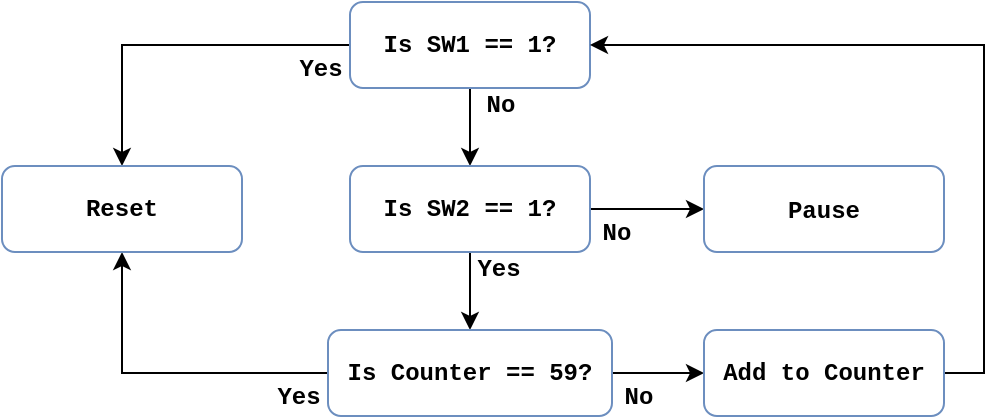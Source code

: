 <mxfile version="17.1.2" type="device"><diagram id="fhV7SNXWvnOnZnfex7zZ" name="Page-1"><mxGraphModel dx="813" dy="1535" grid="0" gridSize="10" guides="1" tooltips="1" connect="1" arrows="1" fold="1" page="1" pageScale="1" pageWidth="850" pageHeight="1100" math="0" shadow="0"><root><mxCell id="0"/><mxCell id="1" parent="0"/><mxCell id="EipgSCMSSNrJEF7naxeP-8" style="edgeStyle=orthogonalEdgeStyle;rounded=0;orthogonalLoop=1;jettySize=auto;html=1;" edge="1" parent="1" source="EipgSCMSSNrJEF7naxeP-1" target="EipgSCMSSNrJEF7naxeP-7"><mxGeometry relative="1" as="geometry"/></mxCell><mxCell id="EipgSCMSSNrJEF7naxeP-17" style="edgeStyle=orthogonalEdgeStyle;rounded=0;orthogonalLoop=1;jettySize=auto;html=1;exitX=0.5;exitY=1;exitDx=0;exitDy=0;entryX=0.5;entryY=0;entryDx=0;entryDy=0;" edge="1" parent="1" source="EipgSCMSSNrJEF7naxeP-1" target="EipgSCMSSNrJEF7naxeP-3"><mxGeometry relative="1" as="geometry"/></mxCell><mxCell id="EipgSCMSSNrJEF7naxeP-1" value="Is SW1 == 1?" style="rounded=1;whiteSpace=wrap;html=1;fontFamily=Courier New;fontStyle=1;fillColor=default;strokeColor=#6c8ebf;gradientColor=none;" vertex="1" parent="1"><mxGeometry x="376" y="-371" width="120" height="43" as="geometry"/></mxCell><mxCell id="EipgSCMSSNrJEF7naxeP-14" style="edgeStyle=orthogonalEdgeStyle;rounded=0;orthogonalLoop=1;jettySize=auto;html=1;exitX=1;exitY=0.5;exitDx=0;exitDy=0;entryX=0;entryY=0.5;entryDx=0;entryDy=0;" edge="1" parent="1" source="EipgSCMSSNrJEF7naxeP-3" target="EipgSCMSSNrJEF7naxeP-5"><mxGeometry relative="1" as="geometry"/></mxCell><mxCell id="EipgSCMSSNrJEF7naxeP-18" value="" style="edgeStyle=orthogonalEdgeStyle;rounded=0;orthogonalLoop=1;jettySize=auto;html=1;" edge="1" parent="1" source="EipgSCMSSNrJEF7naxeP-3" target="EipgSCMSSNrJEF7naxeP-4"><mxGeometry relative="1" as="geometry"/></mxCell><mxCell id="EipgSCMSSNrJEF7naxeP-3" value="Is SW2 == 1?" style="rounded=1;whiteSpace=wrap;html=1;fontFamily=Courier New;fontStyle=1;fillColor=default;strokeColor=#6c8ebf;gradientColor=none;" vertex="1" parent="1"><mxGeometry x="376" y="-289" width="120" height="43" as="geometry"/></mxCell><mxCell id="EipgSCMSSNrJEF7naxeP-15" style="edgeStyle=orthogonalEdgeStyle;rounded=0;orthogonalLoop=1;jettySize=auto;html=1;exitX=1;exitY=0.5;exitDx=0;exitDy=0;entryX=0;entryY=0.5;entryDx=0;entryDy=0;" edge="1" parent="1" source="EipgSCMSSNrJEF7naxeP-4" target="EipgSCMSSNrJEF7naxeP-6"><mxGeometry relative="1" as="geometry"/></mxCell><mxCell id="EipgSCMSSNrJEF7naxeP-16" style="edgeStyle=orthogonalEdgeStyle;rounded=0;orthogonalLoop=1;jettySize=auto;html=1;exitX=0;exitY=0.5;exitDx=0;exitDy=0;entryX=0.5;entryY=1;entryDx=0;entryDy=0;" edge="1" parent="1" source="EipgSCMSSNrJEF7naxeP-4" target="EipgSCMSSNrJEF7naxeP-7"><mxGeometry relative="1" as="geometry"/></mxCell><mxCell id="EipgSCMSSNrJEF7naxeP-4" value="Is Counter == 59?" style="rounded=1;whiteSpace=wrap;html=1;fontFamily=Courier New;fontStyle=1;fillColor=default;strokeColor=#6c8ebf;gradientColor=none;" vertex="1" parent="1"><mxGeometry x="365" y="-207" width="142" height="43" as="geometry"/></mxCell><mxCell id="EipgSCMSSNrJEF7naxeP-5" value="&lt;font face=&quot;Courier New&quot;&gt;&lt;b&gt;Pause&lt;/b&gt;&lt;/font&gt;" style="rounded=1;whiteSpace=wrap;html=1;fillColor=default;strokeColor=#6c8ebf;gradientColor=none;" vertex="1" parent="1"><mxGeometry x="553" y="-289" width="120" height="43" as="geometry"/></mxCell><mxCell id="EipgSCMSSNrJEF7naxeP-13" style="edgeStyle=orthogonalEdgeStyle;rounded=0;orthogonalLoop=1;jettySize=auto;html=1;exitX=1;exitY=0.5;exitDx=0;exitDy=0;entryX=1;entryY=0.5;entryDx=0;entryDy=0;" edge="1" parent="1" source="EipgSCMSSNrJEF7naxeP-6" target="EipgSCMSSNrJEF7naxeP-1"><mxGeometry relative="1" as="geometry"/></mxCell><mxCell id="EipgSCMSSNrJEF7naxeP-6" value="Add to Counter" style="rounded=1;whiteSpace=wrap;html=1;fontFamily=Courier New;fontStyle=1;fillColor=default;strokeColor=#6c8ebf;gradientColor=none;" vertex="1" parent="1"><mxGeometry x="553" y="-207" width="120" height="43" as="geometry"/></mxCell><mxCell id="EipgSCMSSNrJEF7naxeP-7" value="Reset" style="rounded=1;whiteSpace=wrap;html=1;fontFamily=Courier New;fontStyle=1;fillColor=default;strokeColor=#6c8ebf;gradientColor=none;" vertex="1" parent="1"><mxGeometry x="202" y="-289" width="120" height="43" as="geometry"/></mxCell><mxCell id="EipgSCMSSNrJEF7naxeP-12" value="Yes" style="text;html=1;align=center;verticalAlign=middle;resizable=0;points=[];autosize=1;strokeColor=none;fillColor=none;fontFamily=Courier New;fontStyle=1" vertex="1" parent="1"><mxGeometry x="345" y="-346" width="32" height="18" as="geometry"/></mxCell><mxCell id="EipgSCMSSNrJEF7naxeP-19" value="Yes" style="text;html=1;align=center;verticalAlign=middle;resizable=0;points=[];autosize=1;strokeColor=none;fillColor=none;fontFamily=Courier New;fontStyle=1" vertex="1" parent="1"><mxGeometry x="434" y="-246" width="32" height="18" as="geometry"/></mxCell><mxCell id="EipgSCMSSNrJEF7naxeP-21" value="Yes" style="text;html=1;align=center;verticalAlign=middle;resizable=0;points=[];autosize=1;strokeColor=none;fillColor=none;fontFamily=Courier New;fontStyle=1" vertex="1" parent="1"><mxGeometry x="334" y="-182" width="32" height="18" as="geometry"/></mxCell><mxCell id="EipgSCMSSNrJEF7naxeP-22" value="No" style="text;html=1;align=center;verticalAlign=middle;resizable=0;points=[];autosize=1;strokeColor=none;fillColor=none;fontFamily=Courier New;fontStyle=1" vertex="1" parent="1"><mxGeometry x="497" y="-264" width="24" height="18" as="geometry"/></mxCell><mxCell id="EipgSCMSSNrJEF7naxeP-23" value="No" style="text;html=1;align=center;verticalAlign=middle;resizable=0;points=[];autosize=1;strokeColor=none;fillColor=none;fontFamily=Courier New;fontStyle=1" vertex="1" parent="1"><mxGeometry x="438.5" y="-328" width="24" height="18" as="geometry"/></mxCell><mxCell id="EipgSCMSSNrJEF7naxeP-24" value="No" style="text;html=1;align=center;verticalAlign=middle;resizable=0;points=[];autosize=1;strokeColor=none;fillColor=none;fontFamily=Courier New;fontStyle=1" vertex="1" parent="1"><mxGeometry x="508" y="-182" width="24" height="18" as="geometry"/></mxCell></root></mxGraphModel></diagram></mxfile>